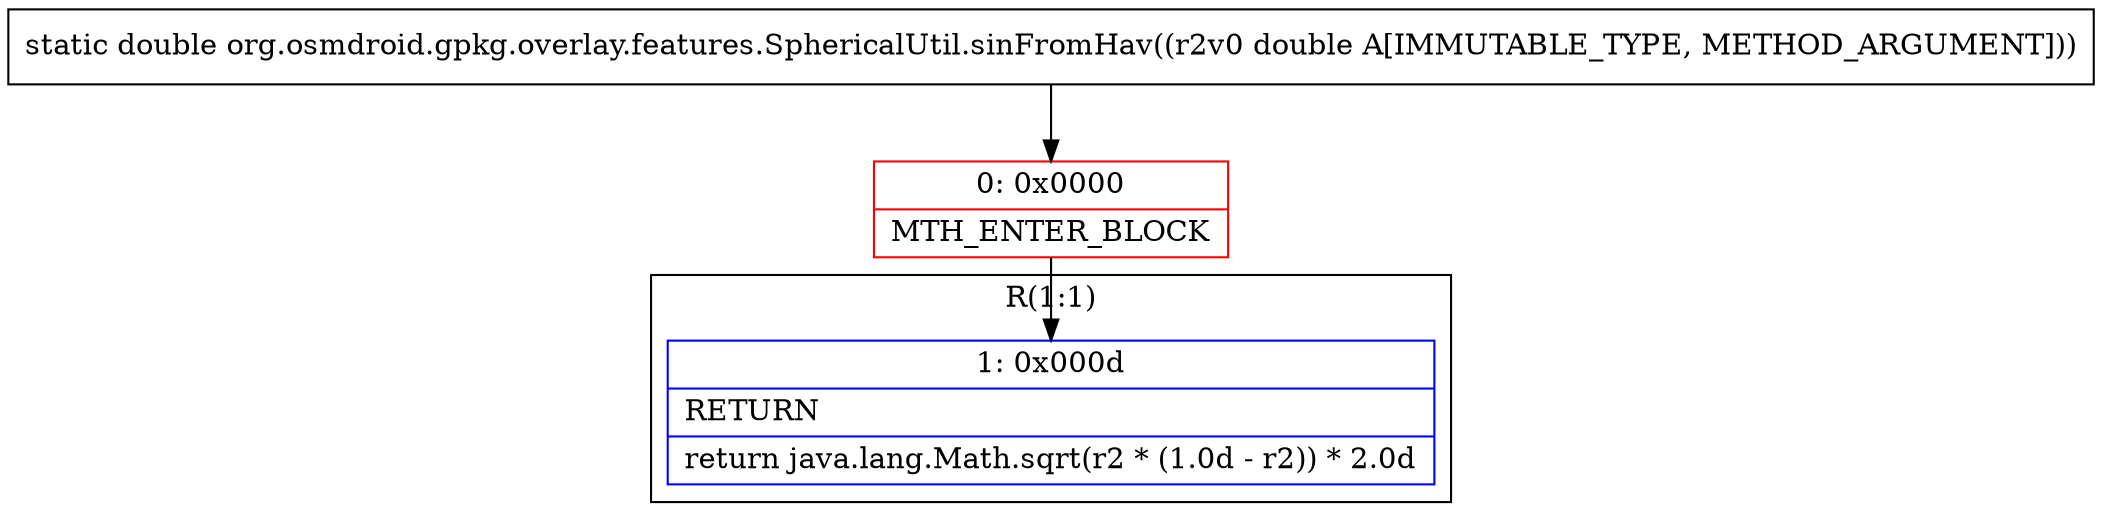 digraph "CFG fororg.osmdroid.gpkg.overlay.features.SphericalUtil.sinFromHav(D)D" {
subgraph cluster_Region_658433597 {
label = "R(1:1)";
node [shape=record,color=blue];
Node_1 [shape=record,label="{1\:\ 0x000d|RETURN\l|return java.lang.Math.sqrt(r2 * (1.0d \- r2)) * 2.0d\l}"];
}
Node_0 [shape=record,color=red,label="{0\:\ 0x0000|MTH_ENTER_BLOCK\l}"];
MethodNode[shape=record,label="{static double org.osmdroid.gpkg.overlay.features.SphericalUtil.sinFromHav((r2v0 double A[IMMUTABLE_TYPE, METHOD_ARGUMENT])) }"];
MethodNode -> Node_0;
Node_0 -> Node_1;
}

